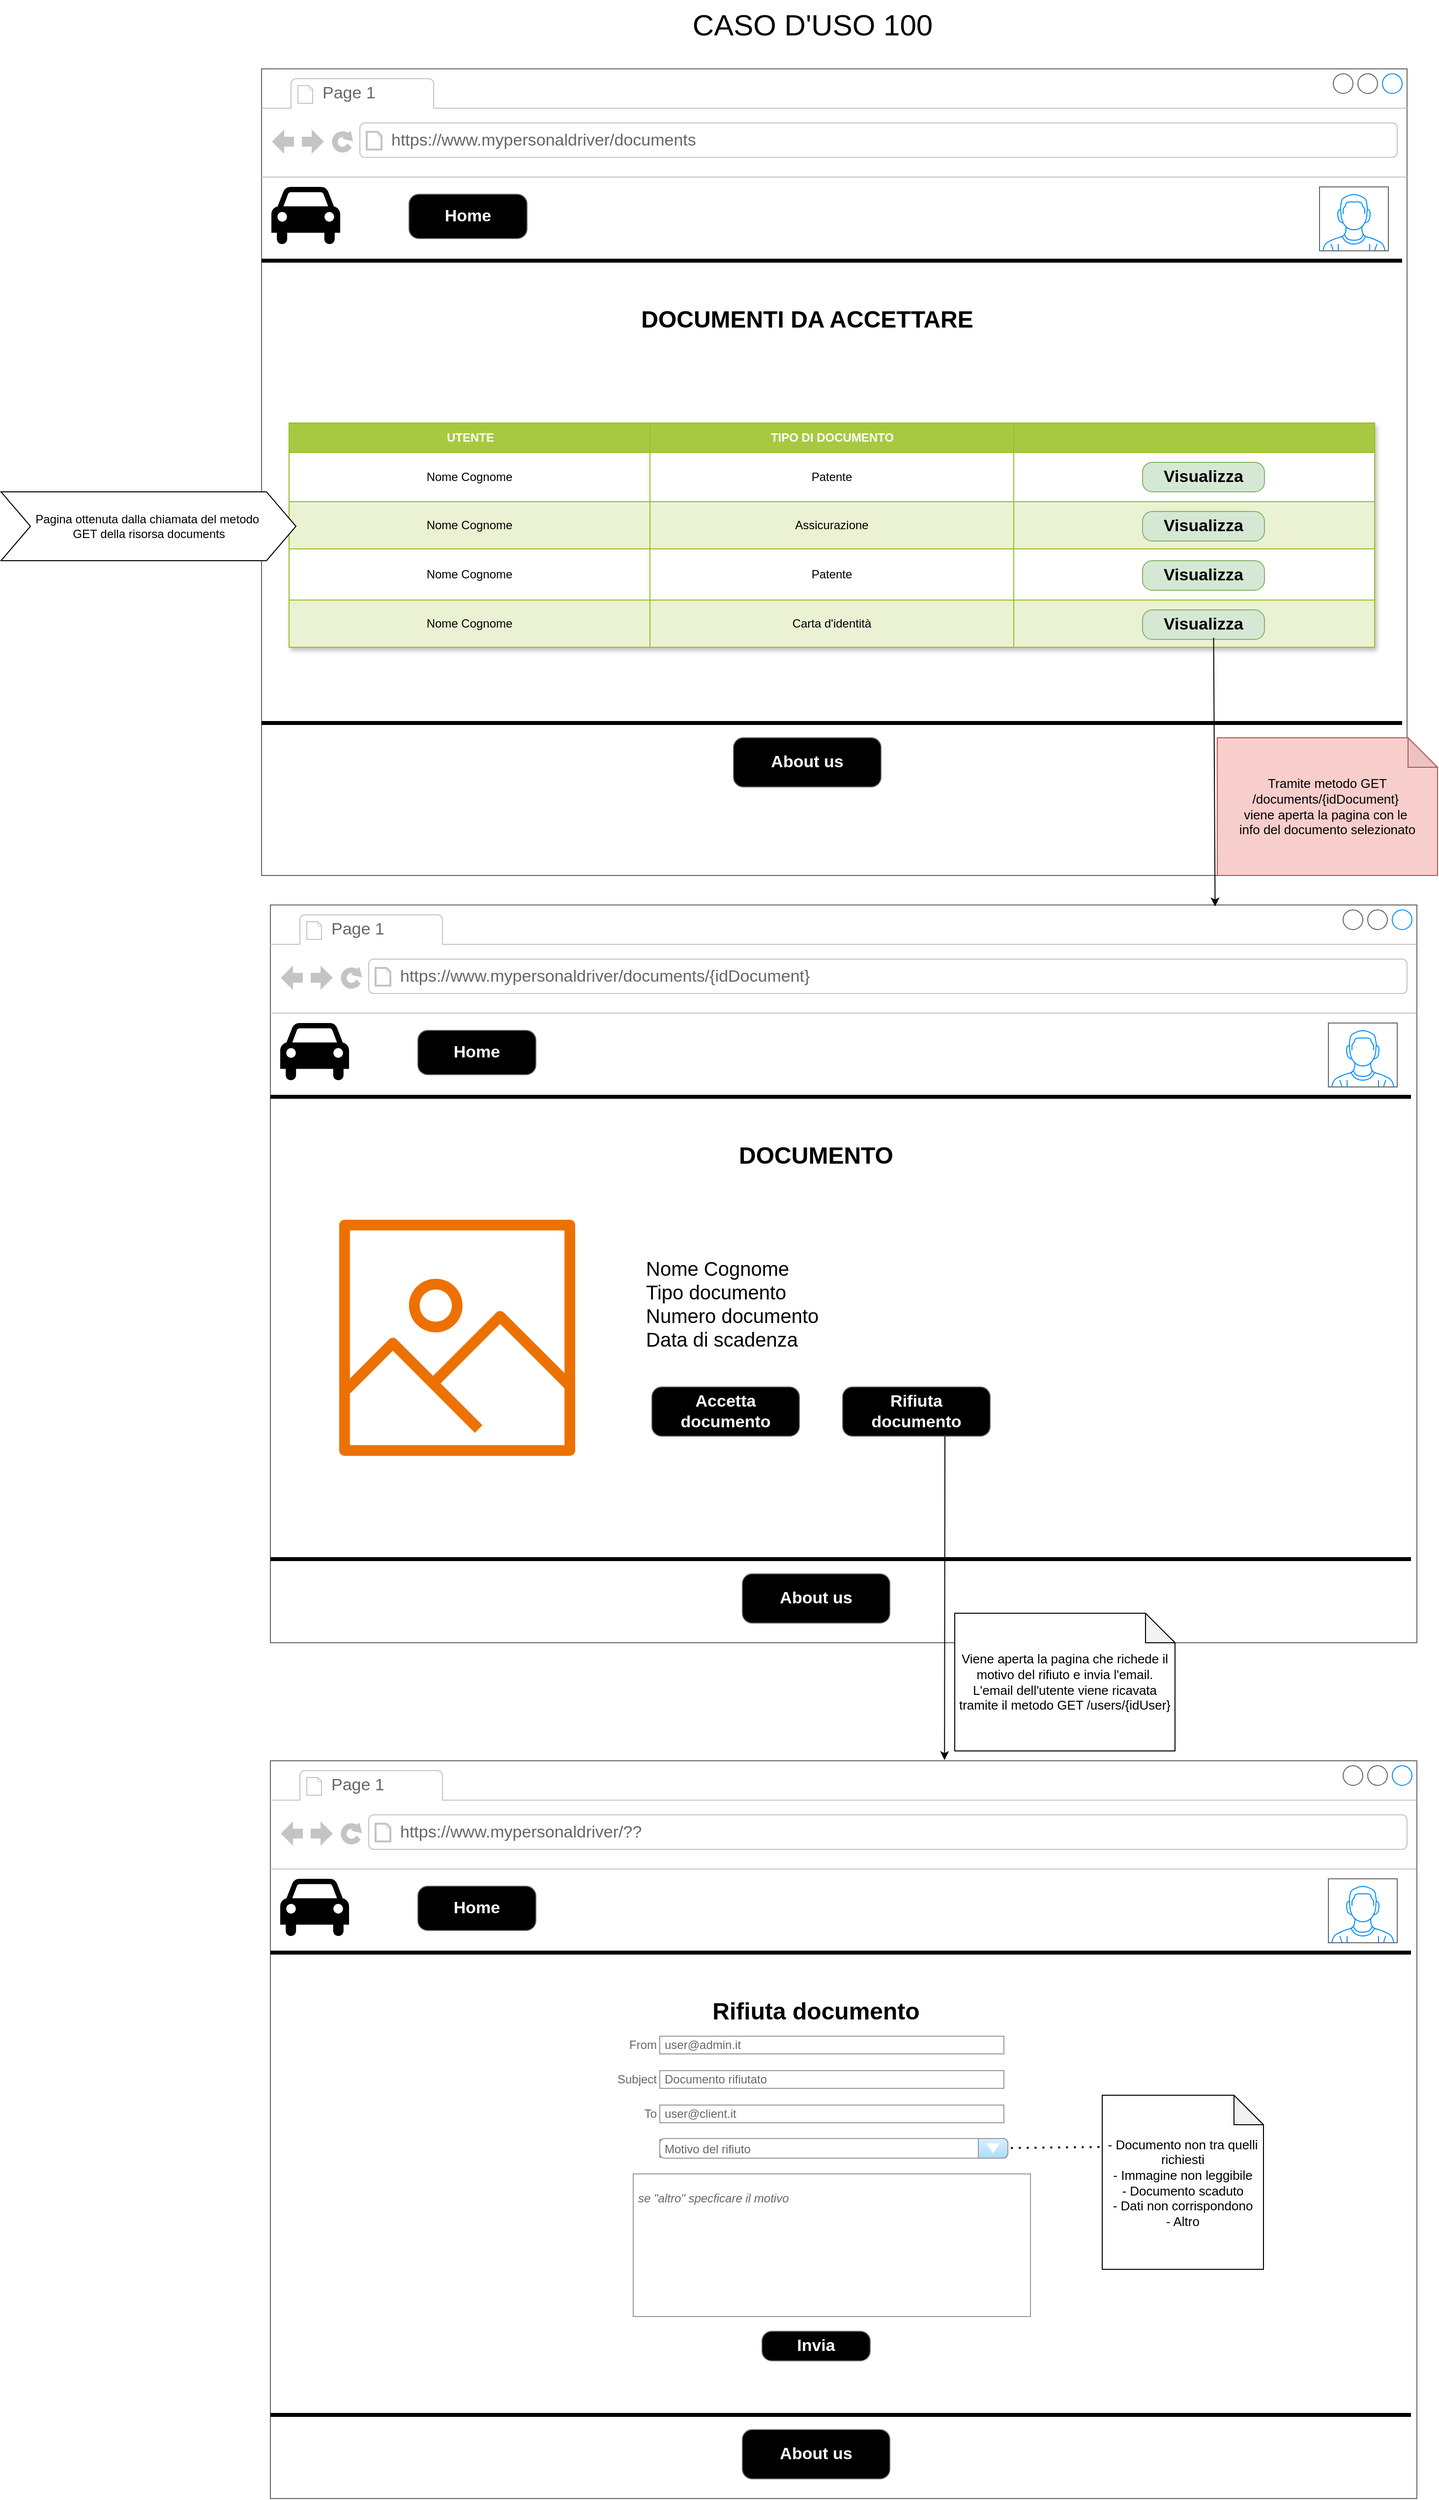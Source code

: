 <mxfile version="24.7.8">
  <diagram name="Pagina-1" id="dlaFQ3_MSa_BSadidM6w">
    <mxGraphModel dx="2336" dy="2049" grid="1" gridSize="10" guides="1" tooltips="1" connect="1" arrows="1" fold="1" page="1" pageScale="1" pageWidth="827" pageHeight="1169" math="0" shadow="0">
      <root>
        <mxCell id="0" />
        <mxCell id="1" parent="0" />
        <mxCell id="kRAPPfYNKx1Qib04YP8S-1" value="" style="strokeWidth=1;shadow=0;dashed=0;align=center;html=1;shape=mxgraph.mockup.containers.browserWindow;rSize=0;strokeColor=#666666;strokeColor2=#008cff;strokeColor3=#c4c4c4;mainText=,;recursiveResize=0;" vertex="1" parent="1">
          <mxGeometry x="45" y="-10" width="1165" height="820" as="geometry" />
        </mxCell>
        <mxCell id="kRAPPfYNKx1Qib04YP8S-2" value="Page 1" style="strokeWidth=1;shadow=0;dashed=0;align=center;html=1;shape=mxgraph.mockup.containers.anchor;fontSize=17;fontColor=#666666;align=left;whiteSpace=wrap;" vertex="1" parent="kRAPPfYNKx1Qib04YP8S-1">
          <mxGeometry x="60" y="12" width="110" height="26" as="geometry" />
        </mxCell>
        <mxCell id="kRAPPfYNKx1Qib04YP8S-3" value="https://www.mypersonaldriver/documents" style="strokeWidth=1;shadow=0;dashed=0;align=center;html=1;shape=mxgraph.mockup.containers.anchor;rSize=0;fontSize=17;fontColor=#666666;align=left;" vertex="1" parent="kRAPPfYNKx1Qib04YP8S-1">
          <mxGeometry x="130" y="60" width="250" height="26" as="geometry" />
        </mxCell>
        <mxCell id="kRAPPfYNKx1Qib04YP8S-6" value="" style="line;strokeWidth=4;html=1;perimeter=backbonePerimeter;points=[];outlineConnect=0;" vertex="1" parent="kRAPPfYNKx1Qib04YP8S-1">
          <mxGeometry y="190" width="1160" height="10" as="geometry" />
        </mxCell>
        <mxCell id="kRAPPfYNKx1Qib04YP8S-7" value="" style="shape=mxgraph.signs.transportation.car_4;html=1;pointerEvents=1;fillColor=#000000;strokeColor=none;verticalLabelPosition=bottom;verticalAlign=top;align=center;" vertex="1" parent="kRAPPfYNKx1Qib04YP8S-1">
          <mxGeometry x="10" y="120" width="70" height="60" as="geometry" />
        </mxCell>
        <mxCell id="kRAPPfYNKx1Qib04YP8S-8" value="Home" style="strokeWidth=1;shadow=0;dashed=0;align=center;html=1;shape=mxgraph.mockup.buttons.button;strokeColor=#666666;fontColor=#ffffff;mainText=;buttonStyle=round;fontSize=17;fontStyle=1;fillColor=#000000;whiteSpace=wrap;" vertex="1" parent="kRAPPfYNKx1Qib04YP8S-1">
          <mxGeometry x="150" y="127.5" width="120" height="45" as="geometry" />
        </mxCell>
        <mxCell id="kRAPPfYNKx1Qib04YP8S-9" value="" style="line;strokeWidth=4;html=1;perimeter=backbonePerimeter;points=[];outlineConnect=0;" vertex="1" parent="kRAPPfYNKx1Qib04YP8S-1">
          <mxGeometry y="660" width="1160" height="10" as="geometry" />
        </mxCell>
        <mxCell id="kRAPPfYNKx1Qib04YP8S-10" value="About us" style="strokeWidth=1;shadow=0;dashed=0;align=center;html=1;shape=mxgraph.mockup.buttons.button;strokeColor=#666666;fontColor=#ffffff;mainText=;buttonStyle=round;fontSize=17;fontStyle=1;fillColor=#000000;whiteSpace=wrap;" vertex="1" parent="kRAPPfYNKx1Qib04YP8S-1">
          <mxGeometry x="480" y="680" width="150" height="50" as="geometry" />
        </mxCell>
        <mxCell id="kRAPPfYNKx1Qib04YP8S-17" value="" style="verticalLabelPosition=bottom;shadow=0;dashed=0;align=center;html=1;verticalAlign=top;strokeWidth=1;shape=mxgraph.mockup.containers.userMale;strokeColor=#666666;strokeColor2=#008cff;" vertex="1" parent="kRAPPfYNKx1Qib04YP8S-1">
          <mxGeometry x="1076" y="120" width="70" height="65" as="geometry" />
        </mxCell>
        <mxCell id="kRAPPfYNKx1Qib04YP8S-42" value="Assets" style="childLayout=tableLayout;recursiveResize=0;strokeColor=#98bf21;fillColor=#A7C942;shadow=1;" vertex="1" parent="kRAPPfYNKx1Qib04YP8S-1">
          <mxGeometry x="28" y="360" width="1104" height="228" as="geometry" />
        </mxCell>
        <mxCell id="kRAPPfYNKx1Qib04YP8S-43" style="shape=tableRow;horizontal=0;startSize=0;swimlaneHead=0;swimlaneBody=0;top=0;left=0;bottom=0;right=0;dropTarget=0;collapsible=0;recursiveResize=0;expand=0;fontStyle=0;strokeColor=inherit;fillColor=#ffffff;" vertex="1" parent="kRAPPfYNKx1Qib04YP8S-42">
          <mxGeometry width="1104" height="30" as="geometry" />
        </mxCell>
        <mxCell id="kRAPPfYNKx1Qib04YP8S-44" value="UTENTE" style="connectable=0;recursiveResize=0;strokeColor=inherit;fillColor=#A7C942;align=center;fontStyle=1;fontColor=#FFFFFF;html=1;" vertex="1" parent="kRAPPfYNKx1Qib04YP8S-43">
          <mxGeometry width="367" height="30" as="geometry">
            <mxRectangle width="367" height="30" as="alternateBounds" />
          </mxGeometry>
        </mxCell>
        <mxCell id="kRAPPfYNKx1Qib04YP8S-45" value="TIPO DI DOCUMENTO" style="connectable=0;recursiveResize=0;strokeColor=inherit;fillColor=#A7C942;align=center;fontStyle=1;fontColor=#FFFFFF;html=1;" vertex="1" parent="kRAPPfYNKx1Qib04YP8S-43">
          <mxGeometry x="367" width="370" height="30" as="geometry">
            <mxRectangle width="370" height="30" as="alternateBounds" />
          </mxGeometry>
        </mxCell>
        <mxCell id="kRAPPfYNKx1Qib04YP8S-46" value="" style="connectable=0;recursiveResize=0;strokeColor=inherit;fillColor=#A7C942;align=center;fontStyle=1;fontColor=#FFFFFF;html=1;" vertex="1" parent="kRAPPfYNKx1Qib04YP8S-43">
          <mxGeometry x="737" width="367" height="30" as="geometry">
            <mxRectangle width="367" height="30" as="alternateBounds" />
          </mxGeometry>
        </mxCell>
        <mxCell id="kRAPPfYNKx1Qib04YP8S-47" value="" style="shape=tableRow;horizontal=0;startSize=0;swimlaneHead=0;swimlaneBody=0;top=0;left=0;bottom=0;right=0;dropTarget=0;collapsible=0;recursiveResize=0;expand=0;fontStyle=0;strokeColor=inherit;fillColor=#ffffff;" vertex="1" parent="kRAPPfYNKx1Qib04YP8S-42">
          <mxGeometry y="30" width="1104" height="50" as="geometry" />
        </mxCell>
        <mxCell id="kRAPPfYNKx1Qib04YP8S-48" value="Nome Cognome" style="connectable=0;recursiveResize=0;strokeColor=inherit;fillColor=inherit;align=center;whiteSpace=wrap;html=1;" vertex="1" parent="kRAPPfYNKx1Qib04YP8S-47">
          <mxGeometry width="367" height="50" as="geometry">
            <mxRectangle width="367" height="50" as="alternateBounds" />
          </mxGeometry>
        </mxCell>
        <mxCell id="kRAPPfYNKx1Qib04YP8S-49" value="Patente" style="connectable=0;recursiveResize=0;strokeColor=inherit;fillColor=inherit;align=center;whiteSpace=wrap;html=1;" vertex="1" parent="kRAPPfYNKx1Qib04YP8S-47">
          <mxGeometry x="367" width="370" height="50" as="geometry">
            <mxRectangle width="370" height="50" as="alternateBounds" />
          </mxGeometry>
        </mxCell>
        <mxCell id="kRAPPfYNKx1Qib04YP8S-50" value="" style="connectable=0;recursiveResize=0;strokeColor=inherit;fillColor=inherit;align=center;whiteSpace=wrap;html=1;" vertex="1" parent="kRAPPfYNKx1Qib04YP8S-47">
          <mxGeometry x="737" width="367" height="50" as="geometry">
            <mxRectangle width="367" height="50" as="alternateBounds" />
          </mxGeometry>
        </mxCell>
        <mxCell id="kRAPPfYNKx1Qib04YP8S-51" value="" style="shape=tableRow;horizontal=0;startSize=0;swimlaneHead=0;swimlaneBody=0;top=0;left=0;bottom=0;right=0;dropTarget=0;collapsible=0;recursiveResize=0;expand=0;fontStyle=1;strokeColor=inherit;fillColor=#EAF2D3;" vertex="1" parent="kRAPPfYNKx1Qib04YP8S-42">
          <mxGeometry y="80" width="1104" height="48" as="geometry" />
        </mxCell>
        <mxCell id="kRAPPfYNKx1Qib04YP8S-52" value="Nome Cognome" style="connectable=0;recursiveResize=0;strokeColor=inherit;fillColor=inherit;whiteSpace=wrap;html=1;" vertex="1" parent="kRAPPfYNKx1Qib04YP8S-51">
          <mxGeometry width="367" height="48" as="geometry">
            <mxRectangle width="367" height="48" as="alternateBounds" />
          </mxGeometry>
        </mxCell>
        <mxCell id="kRAPPfYNKx1Qib04YP8S-53" value="Assicurazione" style="connectable=0;recursiveResize=0;strokeColor=inherit;fillColor=inherit;whiteSpace=wrap;html=1;" vertex="1" parent="kRAPPfYNKx1Qib04YP8S-51">
          <mxGeometry x="367" width="370" height="48" as="geometry">
            <mxRectangle width="370" height="48" as="alternateBounds" />
          </mxGeometry>
        </mxCell>
        <mxCell id="kRAPPfYNKx1Qib04YP8S-54" value="" style="connectable=0;recursiveResize=0;strokeColor=inherit;fillColor=inherit;whiteSpace=wrap;html=1;" vertex="1" parent="kRAPPfYNKx1Qib04YP8S-51">
          <mxGeometry x="737" width="367" height="48" as="geometry">
            <mxRectangle width="367" height="48" as="alternateBounds" />
          </mxGeometry>
        </mxCell>
        <mxCell id="kRAPPfYNKx1Qib04YP8S-55" value="" style="shape=tableRow;horizontal=0;startSize=0;swimlaneHead=0;swimlaneBody=0;top=0;left=0;bottom=0;right=0;dropTarget=0;collapsible=0;recursiveResize=0;expand=0;fontStyle=0;strokeColor=inherit;fillColor=#ffffff;" vertex="1" parent="kRAPPfYNKx1Qib04YP8S-42">
          <mxGeometry y="128" width="1104" height="52" as="geometry" />
        </mxCell>
        <mxCell id="kRAPPfYNKx1Qib04YP8S-56" value="Nome Cognome" style="connectable=0;recursiveResize=0;strokeColor=inherit;fillColor=inherit;fontStyle=0;align=center;whiteSpace=wrap;html=1;" vertex="1" parent="kRAPPfYNKx1Qib04YP8S-55">
          <mxGeometry width="367" height="52" as="geometry">
            <mxRectangle width="367" height="52" as="alternateBounds" />
          </mxGeometry>
        </mxCell>
        <mxCell id="kRAPPfYNKx1Qib04YP8S-57" value="Patente" style="connectable=0;recursiveResize=0;strokeColor=inherit;fillColor=inherit;fontStyle=0;align=center;whiteSpace=wrap;html=1;" vertex="1" parent="kRAPPfYNKx1Qib04YP8S-55">
          <mxGeometry x="367" width="370" height="52" as="geometry">
            <mxRectangle width="370" height="52" as="alternateBounds" />
          </mxGeometry>
        </mxCell>
        <mxCell id="kRAPPfYNKx1Qib04YP8S-58" value="" style="connectable=0;recursiveResize=0;strokeColor=inherit;fillColor=inherit;fontStyle=0;align=center;whiteSpace=wrap;html=1;" vertex="1" parent="kRAPPfYNKx1Qib04YP8S-55">
          <mxGeometry x="737" width="367" height="52" as="geometry">
            <mxRectangle width="367" height="52" as="alternateBounds" />
          </mxGeometry>
        </mxCell>
        <mxCell id="kRAPPfYNKx1Qib04YP8S-59" value="" style="shape=tableRow;horizontal=0;startSize=0;swimlaneHead=0;swimlaneBody=0;top=0;left=0;bottom=0;right=0;dropTarget=0;collapsible=0;recursiveResize=0;expand=0;fontStyle=1;strokeColor=inherit;fillColor=#EAF2D3;" vertex="1" parent="kRAPPfYNKx1Qib04YP8S-42">
          <mxGeometry y="180" width="1104" height="48" as="geometry" />
        </mxCell>
        <mxCell id="kRAPPfYNKx1Qib04YP8S-60" value="Nome Cognome" style="connectable=0;recursiveResize=0;strokeColor=inherit;fillColor=inherit;whiteSpace=wrap;html=1;" vertex="1" parent="kRAPPfYNKx1Qib04YP8S-59">
          <mxGeometry width="367" height="48" as="geometry">
            <mxRectangle width="367" height="48" as="alternateBounds" />
          </mxGeometry>
        </mxCell>
        <mxCell id="kRAPPfYNKx1Qib04YP8S-61" value="Carta d&#39;identità" style="connectable=0;recursiveResize=0;strokeColor=inherit;fillColor=inherit;whiteSpace=wrap;html=1;" vertex="1" parent="kRAPPfYNKx1Qib04YP8S-59">
          <mxGeometry x="367" width="370" height="48" as="geometry">
            <mxRectangle width="370" height="48" as="alternateBounds" />
          </mxGeometry>
        </mxCell>
        <mxCell id="kRAPPfYNKx1Qib04YP8S-62" value="" style="connectable=0;recursiveResize=0;strokeColor=inherit;fillColor=inherit;whiteSpace=wrap;html=1;" vertex="1" parent="kRAPPfYNKx1Qib04YP8S-59">
          <mxGeometry x="737" width="367" height="48" as="geometry">
            <mxRectangle width="367" height="48" as="alternateBounds" />
          </mxGeometry>
        </mxCell>
        <mxCell id="kRAPPfYNKx1Qib04YP8S-63" value="&lt;b&gt;&lt;font style=&quot;font-size: 24px;&quot;&gt;DOCUMENTI DA ACCETTARE&lt;/font&gt;&lt;/b&gt;" style="text;html=1;align=center;verticalAlign=middle;whiteSpace=wrap;rounded=0;" vertex="1" parent="kRAPPfYNKx1Qib04YP8S-1">
          <mxGeometry x="378" y="240" width="354" height="30" as="geometry" />
        </mxCell>
        <mxCell id="kRAPPfYNKx1Qib04YP8S-64" value="Visualizza" style="strokeWidth=1;shadow=0;dashed=0;align=center;html=1;shape=mxgraph.mockup.buttons.button;strokeColor=#82b366;mainText=;buttonStyle=round;fontSize=17;fontStyle=1;fillColor=#d5e8d4;whiteSpace=wrap;" vertex="1" parent="kRAPPfYNKx1Qib04YP8S-1">
          <mxGeometry x="896" y="400" width="124" height="30" as="geometry" />
        </mxCell>
        <mxCell id="kRAPPfYNKx1Qib04YP8S-65" value="Visualizza" style="strokeWidth=1;shadow=0;dashed=0;align=center;html=1;shape=mxgraph.mockup.buttons.button;strokeColor=#82b366;mainText=;buttonStyle=round;fontSize=17;fontStyle=1;fillColor=#d5e8d4;whiteSpace=wrap;" vertex="1" parent="kRAPPfYNKx1Qib04YP8S-1">
          <mxGeometry x="896" y="450" width="124" height="30" as="geometry" />
        </mxCell>
        <mxCell id="kRAPPfYNKx1Qib04YP8S-66" value="Visualizza" style="strokeWidth=1;shadow=0;dashed=0;align=center;html=1;shape=mxgraph.mockup.buttons.button;strokeColor=#82b366;mainText=;buttonStyle=round;fontSize=17;fontStyle=1;fillColor=#d5e8d4;whiteSpace=wrap;" vertex="1" parent="kRAPPfYNKx1Qib04YP8S-1">
          <mxGeometry x="896" y="500" width="124" height="30" as="geometry" />
        </mxCell>
        <mxCell id="kRAPPfYNKx1Qib04YP8S-67" value="Visualizza" style="strokeWidth=1;shadow=0;dashed=0;align=center;html=1;shape=mxgraph.mockup.buttons.button;strokeColor=#82b366;mainText=;buttonStyle=round;fontSize=17;fontStyle=1;fillColor=#d5e8d4;whiteSpace=wrap;" vertex="1" parent="kRAPPfYNKx1Qib04YP8S-1">
          <mxGeometry x="896" y="550" width="124" height="30" as="geometry" />
        </mxCell>
        <mxCell id="kRAPPfYNKx1Qib04YP8S-106" value="&lt;font style=&quot;font-size: 13px;&quot;&gt;Tramite metodo GET /documents/{idDocument}&amp;nbsp;&lt;/font&gt;&lt;div style=&quot;font-size: 13px;&quot;&gt;&lt;font style=&quot;font-size: 13px;&quot;&gt;viene aperta la pagina con le&amp;nbsp;&lt;/font&gt;&lt;/div&gt;&lt;div style=&quot;font-size: 13px;&quot;&gt;&lt;font style=&quot;font-size: 13px;&quot;&gt;info del documento selezionato&lt;/font&gt;&lt;/div&gt;" style="shape=note;whiteSpace=wrap;html=1;backgroundOutline=1;darkOpacity=0.05;fillColor=#f8cecc;strokeColor=#b85450;" vertex="1" parent="kRAPPfYNKx1Qib04YP8S-1">
          <mxGeometry x="972" y="680" width="224" height="140" as="geometry" />
        </mxCell>
        <mxCell id="kRAPPfYNKx1Qib04YP8S-68" value="" style="strokeWidth=1;shadow=0;dashed=0;align=center;html=1;shape=mxgraph.mockup.containers.browserWindow;rSize=0;strokeColor=#666666;strokeColor2=#008cff;strokeColor3=#c4c4c4;mainText=,;recursiveResize=0;" vertex="1" parent="1">
          <mxGeometry x="54" y="840" width="1166" height="750" as="geometry" />
        </mxCell>
        <mxCell id="kRAPPfYNKx1Qib04YP8S-69" value="Page 1" style="strokeWidth=1;shadow=0;dashed=0;align=center;html=1;shape=mxgraph.mockup.containers.anchor;fontSize=17;fontColor=#666666;align=left;whiteSpace=wrap;" vertex="1" parent="kRAPPfYNKx1Qib04YP8S-68">
          <mxGeometry x="60" y="12" width="110" height="26" as="geometry" />
        </mxCell>
        <mxCell id="kRAPPfYNKx1Qib04YP8S-70" value="https://www.mypersonaldriver/documents/{idDocument}" style="strokeWidth=1;shadow=0;dashed=0;align=center;html=1;shape=mxgraph.mockup.containers.anchor;rSize=0;fontSize=17;fontColor=#666666;align=left;" vertex="1" parent="kRAPPfYNKx1Qib04YP8S-68">
          <mxGeometry x="130" y="60" width="250" height="26" as="geometry" />
        </mxCell>
        <mxCell id="kRAPPfYNKx1Qib04YP8S-71" value="" style="line;strokeWidth=4;html=1;perimeter=backbonePerimeter;points=[];outlineConnect=0;" vertex="1" parent="kRAPPfYNKx1Qib04YP8S-68">
          <mxGeometry y="190" width="1160" height="10" as="geometry" />
        </mxCell>
        <mxCell id="kRAPPfYNKx1Qib04YP8S-72" value="" style="shape=mxgraph.signs.transportation.car_4;html=1;pointerEvents=1;fillColor=#000000;strokeColor=none;verticalLabelPosition=bottom;verticalAlign=top;align=center;" vertex="1" parent="kRAPPfYNKx1Qib04YP8S-68">
          <mxGeometry x="10" y="120" width="70" height="60" as="geometry" />
        </mxCell>
        <mxCell id="kRAPPfYNKx1Qib04YP8S-73" value="Home" style="strokeWidth=1;shadow=0;dashed=0;align=center;html=1;shape=mxgraph.mockup.buttons.button;strokeColor=#666666;fontColor=#ffffff;mainText=;buttonStyle=round;fontSize=17;fontStyle=1;fillColor=#000000;whiteSpace=wrap;" vertex="1" parent="kRAPPfYNKx1Qib04YP8S-68">
          <mxGeometry x="150" y="127.5" width="120" height="45" as="geometry" />
        </mxCell>
        <mxCell id="kRAPPfYNKx1Qib04YP8S-74" value="" style="line;strokeWidth=4;html=1;perimeter=backbonePerimeter;points=[];outlineConnect=0;" vertex="1" parent="kRAPPfYNKx1Qib04YP8S-68">
          <mxGeometry y="660" width="1160" height="10" as="geometry" />
        </mxCell>
        <mxCell id="kRAPPfYNKx1Qib04YP8S-75" value="About us" style="strokeWidth=1;shadow=0;dashed=0;align=center;html=1;shape=mxgraph.mockup.buttons.button;strokeColor=#666666;fontColor=#ffffff;mainText=;buttonStyle=round;fontSize=17;fontStyle=1;fillColor=#000000;whiteSpace=wrap;" vertex="1" parent="kRAPPfYNKx1Qib04YP8S-68">
          <mxGeometry x="480" y="680" width="150" height="50" as="geometry" />
        </mxCell>
        <mxCell id="kRAPPfYNKx1Qib04YP8S-76" value="" style="verticalLabelPosition=bottom;shadow=0;dashed=0;align=center;html=1;verticalAlign=top;strokeWidth=1;shape=mxgraph.mockup.containers.userMale;strokeColor=#666666;strokeColor2=#008cff;" vertex="1" parent="kRAPPfYNKx1Qib04YP8S-68">
          <mxGeometry x="1076" y="120" width="70" height="65" as="geometry" />
        </mxCell>
        <mxCell id="kRAPPfYNKx1Qib04YP8S-98" value="&lt;b&gt;&lt;font style=&quot;font-size: 24px;&quot;&gt;DOCUMENTO&lt;/font&gt;&lt;/b&gt;" style="text;html=1;align=center;verticalAlign=middle;whiteSpace=wrap;rounded=0;" vertex="1" parent="kRAPPfYNKx1Qib04YP8S-68">
          <mxGeometry x="378" y="240" width="354" height="30" as="geometry" />
        </mxCell>
        <mxCell id="kRAPPfYNKx1Qib04YP8S-109" value="" style="sketch=0;outlineConnect=0;fontColor=#232F3E;gradientColor=none;fillColor=#ED7100;strokeColor=none;dashed=0;verticalLabelPosition=bottom;verticalAlign=top;align=center;html=1;fontSize=12;fontStyle=0;aspect=fixed;pointerEvents=1;shape=mxgraph.aws4.container_registry_image;" vertex="1" parent="kRAPPfYNKx1Qib04YP8S-68">
          <mxGeometry x="70" y="320" width="240" height="240" as="geometry" />
        </mxCell>
        <mxCell id="kRAPPfYNKx1Qib04YP8S-110" value="&lt;font style=&quot;font-size: 20px;&quot;&gt;Nome Cognome&amp;nbsp;&lt;/font&gt;&lt;div style=&quot;font-size: 20px;&quot;&gt;&lt;font style=&quot;font-size: 20px;&quot;&gt;Tipo documento&lt;/font&gt;&lt;/div&gt;&lt;div style=&quot;font-size: 20px;&quot;&gt;&lt;font style=&quot;font-size: 20px;&quot;&gt;Numero documento&lt;/font&gt;&lt;/div&gt;&lt;div style=&quot;font-size: 20px;&quot;&gt;&lt;font style=&quot;font-size: 20px;&quot;&gt;Data di scadenza&lt;/font&gt;&lt;/div&gt;" style="text;html=1;align=left;verticalAlign=middle;whiteSpace=wrap;rounded=0;" vertex="1" parent="kRAPPfYNKx1Qib04YP8S-68">
          <mxGeometry x="380" y="335" width="450" height="140" as="geometry" />
        </mxCell>
        <mxCell id="kRAPPfYNKx1Qib04YP8S-111" value="Accetta documento" style="strokeWidth=1;shadow=0;dashed=0;align=center;html=1;shape=mxgraph.mockup.buttons.button;strokeColor=#666666;fontColor=#ffffff;mainText=;buttonStyle=round;fontSize=17;fontStyle=1;fillColor=#000000;whiteSpace=wrap;" vertex="1" parent="kRAPPfYNKx1Qib04YP8S-68">
          <mxGeometry x="388" y="490" width="150" height="50" as="geometry" />
        </mxCell>
        <mxCell id="kRAPPfYNKx1Qib04YP8S-112" value="Rifiuta documento" style="strokeWidth=1;shadow=0;dashed=0;align=center;html=1;shape=mxgraph.mockup.buttons.button;strokeColor=#666666;fontColor=#ffffff;mainText=;buttonStyle=round;fontSize=17;fontStyle=1;fillColor=#000000;whiteSpace=wrap;" vertex="1" parent="kRAPPfYNKx1Qib04YP8S-68">
          <mxGeometry x="582" y="490" width="150" height="50" as="geometry" />
        </mxCell>
        <mxCell id="kRAPPfYNKx1Qib04YP8S-163" value="" style="endArrow=classic;html=1;rounded=0;exitX=0.583;exitY=0.944;exitDx=0;exitDy=0;exitPerimeter=0;entryX=0.588;entryY=-0.001;entryDx=0;entryDy=0;entryPerimeter=0;" edge="1" parent="kRAPPfYNKx1Qib04YP8S-68" target="kRAPPfYNKx1Qib04YP8S-116">
          <mxGeometry width="50" height="50" relative="1" as="geometry">
            <mxPoint x="686" y="540" as="sourcePoint" />
            <mxPoint x="688" y="813" as="targetPoint" />
          </mxGeometry>
        </mxCell>
        <mxCell id="kRAPPfYNKx1Qib04YP8S-103" value="Pagina ottenuta dalla chiamata del metodo&amp;nbsp;&lt;div&gt;GET&amp;nbsp;&lt;span style=&quot;background-color: initial;&quot;&gt;della risorsa documents&lt;/span&gt;&lt;/div&gt;" style="html=1;shadow=0;dashed=0;align=center;verticalAlign=middle;shape=mxgraph.arrows2.arrow;dy=0;dx=30;notch=30;" vertex="1" parent="1">
          <mxGeometry x="-220" y="420" width="300" height="70" as="geometry" />
        </mxCell>
        <mxCell id="kRAPPfYNKx1Qib04YP8S-114" value="" style="endArrow=classic;html=1;rounded=0;exitX=0.583;exitY=0.944;exitDx=0;exitDy=0;exitPerimeter=0;entryX=0.824;entryY=0.002;entryDx=0;entryDy=0;entryPerimeter=0;" edge="1" parent="1" source="kRAPPfYNKx1Qib04YP8S-67" target="kRAPPfYNKx1Qib04YP8S-68">
          <mxGeometry width="50" height="50" relative="1" as="geometry">
            <mxPoint x="1020" y="560" as="sourcePoint" />
            <mxPoint x="1013" y="850" as="targetPoint" />
          </mxGeometry>
        </mxCell>
        <mxCell id="kRAPPfYNKx1Qib04YP8S-116" value="" style="strokeWidth=1;shadow=0;dashed=0;align=center;html=1;shape=mxgraph.mockup.containers.browserWindow;rSize=0;strokeColor=#666666;strokeColor2=#008cff;strokeColor3=#c4c4c4;mainText=,;recursiveResize=0;" vertex="1" parent="1">
          <mxGeometry x="54" y="1710" width="1166" height="750" as="geometry" />
        </mxCell>
        <mxCell id="kRAPPfYNKx1Qib04YP8S-117" value="Page 1" style="strokeWidth=1;shadow=0;dashed=0;align=center;html=1;shape=mxgraph.mockup.containers.anchor;fontSize=17;fontColor=#666666;align=left;whiteSpace=wrap;" vertex="1" parent="kRAPPfYNKx1Qib04YP8S-116">
          <mxGeometry x="60" y="12" width="110" height="26" as="geometry" />
        </mxCell>
        <mxCell id="kRAPPfYNKx1Qib04YP8S-118" value="https://www.mypersonaldriver/??" style="strokeWidth=1;shadow=0;dashed=0;align=center;html=1;shape=mxgraph.mockup.containers.anchor;rSize=0;fontSize=17;fontColor=#666666;align=left;" vertex="1" parent="kRAPPfYNKx1Qib04YP8S-116">
          <mxGeometry x="130" y="60" width="250" height="26" as="geometry" />
        </mxCell>
        <mxCell id="kRAPPfYNKx1Qib04YP8S-119" value="" style="line;strokeWidth=4;html=1;perimeter=backbonePerimeter;points=[];outlineConnect=0;" vertex="1" parent="kRAPPfYNKx1Qib04YP8S-116">
          <mxGeometry y="190" width="1160" height="10" as="geometry" />
        </mxCell>
        <mxCell id="kRAPPfYNKx1Qib04YP8S-120" value="" style="shape=mxgraph.signs.transportation.car_4;html=1;pointerEvents=1;fillColor=#000000;strokeColor=none;verticalLabelPosition=bottom;verticalAlign=top;align=center;" vertex="1" parent="kRAPPfYNKx1Qib04YP8S-116">
          <mxGeometry x="10" y="120" width="70" height="60" as="geometry" />
        </mxCell>
        <mxCell id="kRAPPfYNKx1Qib04YP8S-121" value="Home" style="strokeWidth=1;shadow=0;dashed=0;align=center;html=1;shape=mxgraph.mockup.buttons.button;strokeColor=#666666;fontColor=#ffffff;mainText=;buttonStyle=round;fontSize=17;fontStyle=1;fillColor=#000000;whiteSpace=wrap;" vertex="1" parent="kRAPPfYNKx1Qib04YP8S-116">
          <mxGeometry x="150" y="127.5" width="120" height="45" as="geometry" />
        </mxCell>
        <mxCell id="kRAPPfYNKx1Qib04YP8S-122" value="" style="line;strokeWidth=4;html=1;perimeter=backbonePerimeter;points=[];outlineConnect=0;" vertex="1" parent="kRAPPfYNKx1Qib04YP8S-116">
          <mxGeometry y="660" width="1160" height="10" as="geometry" />
        </mxCell>
        <mxCell id="kRAPPfYNKx1Qib04YP8S-123" value="About us" style="strokeWidth=1;shadow=0;dashed=0;align=center;html=1;shape=mxgraph.mockup.buttons.button;strokeColor=#666666;fontColor=#ffffff;mainText=;buttonStyle=round;fontSize=17;fontStyle=1;fillColor=#000000;whiteSpace=wrap;" vertex="1" parent="kRAPPfYNKx1Qib04YP8S-116">
          <mxGeometry x="480" y="680" width="150" height="50" as="geometry" />
        </mxCell>
        <mxCell id="kRAPPfYNKx1Qib04YP8S-124" value="" style="verticalLabelPosition=bottom;shadow=0;dashed=0;align=center;html=1;verticalAlign=top;strokeWidth=1;shape=mxgraph.mockup.containers.userMale;strokeColor=#666666;strokeColor2=#008cff;" vertex="1" parent="kRAPPfYNKx1Qib04YP8S-116">
          <mxGeometry x="1076" y="120" width="70" height="65" as="geometry" />
        </mxCell>
        <mxCell id="kRAPPfYNKx1Qib04YP8S-125" value="&lt;span style=&quot;font-size: 24px;&quot;&gt;&lt;b&gt;Rifiuta documento&lt;/b&gt;&lt;/span&gt;" style="text;html=1;align=center;verticalAlign=middle;whiteSpace=wrap;rounded=0;" vertex="1" parent="kRAPPfYNKx1Qib04YP8S-116">
          <mxGeometry x="378" y="240" width="354" height="30" as="geometry" />
        </mxCell>
        <mxCell id="kRAPPfYNKx1Qib04YP8S-131" value="From" style="strokeWidth=1;shadow=0;dashed=0;align=center;html=1;shape=mxgraph.mockup.forms.anchor;align=right;spacingRight=2;fontColor=#666666;" vertex="1" parent="kRAPPfYNKx1Qib04YP8S-116">
          <mxGeometry x="346" y="280" width="50" height="18" as="geometry" />
        </mxCell>
        <mxCell id="kRAPPfYNKx1Qib04YP8S-132" value="user@admin.it" style="strokeWidth=1;shadow=0;dashed=0;align=center;html=1;shape=mxgraph.mockup.forms.rrect;fillColor=#ffffff;rSize=0;fontColor=#666666;align=left;spacingLeft=3;strokeColor=#999999;" vertex="1" parent="kRAPPfYNKx1Qib04YP8S-116">
          <mxGeometry x="396" y="280" width="350" height="18" as="geometry" />
        </mxCell>
        <mxCell id="kRAPPfYNKx1Qib04YP8S-133" value="Subject" style="strokeWidth=1;shadow=0;dashed=0;align=center;html=1;shape=mxgraph.mockup.forms.anchor;align=right;spacingRight=2;fontColor=#666666;" vertex="1" parent="kRAPPfYNKx1Qib04YP8S-116">
          <mxGeometry x="346" y="315" width="50" height="18" as="geometry" />
        </mxCell>
        <mxCell id="kRAPPfYNKx1Qib04YP8S-134" value="Documento rifiutato&amp;nbsp;" style="strokeWidth=1;shadow=0;dashed=0;align=center;html=1;shape=mxgraph.mockup.forms.rrect;fillColor=#ffffff;rSize=0;fontColor=#666666;align=left;spacingLeft=3;strokeColor=#999999;" vertex="1" parent="kRAPPfYNKx1Qib04YP8S-116">
          <mxGeometry x="396" y="315" width="350" height="18" as="geometry" />
        </mxCell>
        <mxCell id="kRAPPfYNKx1Qib04YP8S-135" value="To" style="strokeWidth=1;shadow=0;dashed=0;align=center;html=1;shape=mxgraph.mockup.forms.anchor;align=right;spacingRight=2;fontColor=#666666;" vertex="1" parent="kRAPPfYNKx1Qib04YP8S-116">
          <mxGeometry x="346" y="350" width="50" height="18" as="geometry" />
        </mxCell>
        <mxCell id="kRAPPfYNKx1Qib04YP8S-136" value="user@client.it" style="strokeWidth=1;shadow=0;dashed=0;align=center;html=1;shape=mxgraph.mockup.forms.rrect;fillColor=#ffffff;rSize=0;fontColor=#666666;align=left;spacingLeft=3;strokeColor=#999999;" vertex="1" parent="kRAPPfYNKx1Qib04YP8S-116">
          <mxGeometry x="396" y="350" width="350" height="18" as="geometry" />
        </mxCell>
        <mxCell id="kRAPPfYNKx1Qib04YP8S-138" value="" style="strokeWidth=1;shadow=0;dashed=0;align=center;html=1;shape=mxgraph.mockup.forms.rrect;fillColor=#ffffff;rSize=0;fontColor=#666666;align=left;spacingLeft=3;strokeColor=#999999;" vertex="1" parent="kRAPPfYNKx1Qib04YP8S-116">
          <mxGeometry x="396" y="385" width="350" height="18" as="geometry" />
        </mxCell>
        <mxCell id="kRAPPfYNKx1Qib04YP8S-141" value="&lt;div style=&quot;text-align: justify; line-height: 310%;&quot;&gt;&lt;i style=&quot;background-color: initial;&quot;&gt;se &quot;altro&quot; specficare il motivo&lt;/i&gt;&lt;/div&gt;" style="strokeWidth=1;shadow=0;dashed=0;align=center;html=1;shape=mxgraph.mockup.forms.rrect;fillColor=#ffffff;rSize=0;fontColor=#666666;align=left;spacingLeft=3;strokeColor=#999999;verticalAlign=top;whiteSpace=wrap;" vertex="1" parent="kRAPPfYNKx1Qib04YP8S-116">
          <mxGeometry x="369" y="420" width="404" height="145" as="geometry" />
        </mxCell>
        <mxCell id="kRAPPfYNKx1Qib04YP8S-142" value="&lt;font style=&quot;font-size: 12px;&quot;&gt;Motivo del rifiuto&lt;/font&gt;" style="strokeWidth=1;shadow=0;dashed=0;align=center;html=1;shape=mxgraph.mockup.forms.comboBox;strokeColor=#999999;fillColor=#ddeeff;align=left;fillColor2=#aaddff;mainText=;fontColor=#666666;fontSize=17;spacingLeft=3;" vertex="1" parent="kRAPPfYNKx1Qib04YP8S-116">
          <mxGeometry x="396" y="384" width="354" height="20" as="geometry" />
        </mxCell>
        <mxCell id="kRAPPfYNKx1Qib04YP8S-162" value="Invia" style="strokeWidth=1;shadow=0;dashed=0;align=center;html=1;shape=mxgraph.mockup.buttons.button;strokeColor=#666666;fontColor=#ffffff;mainText=;buttonStyle=round;fontSize=17;fontStyle=1;fillColor=#000000;whiteSpace=wrap;" vertex="1" parent="kRAPPfYNKx1Qib04YP8S-116">
          <mxGeometry x="500" y="580" width="110" height="30" as="geometry" />
        </mxCell>
        <mxCell id="kRAPPfYNKx1Qib04YP8S-165" value="&lt;span style=&quot;font-size: 13px;&quot;&gt;- Documento non tra quelli richiesti&lt;/span&gt;&lt;div&gt;&lt;span style=&quot;font-size: 13px;&quot;&gt;- Immagine non leggibile&lt;/span&gt;&lt;/div&gt;&lt;div&gt;&lt;span style=&quot;font-size: 13px;&quot;&gt;- Documento scaduto&lt;/span&gt;&lt;/div&gt;&lt;div&gt;&lt;span style=&quot;font-size: 13px;&quot;&gt;- Dati non corrispondono&lt;/span&gt;&lt;/div&gt;&lt;div&gt;&lt;span style=&quot;font-size: 13px;&quot;&gt;- Altro&lt;/span&gt;&lt;/div&gt;" style="shape=note;whiteSpace=wrap;html=1;backgroundOutline=1;darkOpacity=0.05;" vertex="1" parent="kRAPPfYNKx1Qib04YP8S-116">
          <mxGeometry x="846" y="340" width="164" height="177" as="geometry" />
        </mxCell>
        <mxCell id="kRAPPfYNKx1Qib04YP8S-168" value="" style="endArrow=none;dashed=1;html=1;dashPattern=1 3;strokeWidth=2;rounded=0;entryX=0.012;entryY=0.297;entryDx=0;entryDy=0;entryPerimeter=0;exitX=1.009;exitY=0.482;exitDx=0;exitDy=0;exitPerimeter=0;" edge="1" parent="kRAPPfYNKx1Qib04YP8S-116" source="kRAPPfYNKx1Qib04YP8S-142" target="kRAPPfYNKx1Qib04YP8S-165">
          <mxGeometry width="50" height="50" relative="1" as="geometry">
            <mxPoint x="586" y="440" as="sourcePoint" />
            <mxPoint x="636" y="390" as="targetPoint" />
          </mxGeometry>
        </mxCell>
        <mxCell id="kRAPPfYNKx1Qib04YP8S-164" value="&lt;span style=&quot;font-size: 13px;&quot;&gt;Viene aperta la pagina che richede il motivo del rifiuto e invia l&#39;email.&lt;/span&gt;&lt;div&gt;&lt;span style=&quot;font-size: 13px;&quot;&gt;L&#39;email dell&#39;utente viene ricavata tramite il metodo GET /users/{idUser}&lt;/span&gt;&lt;/div&gt;" style="shape=note;whiteSpace=wrap;html=1;backgroundOutline=1;darkOpacity=0.05;" vertex="1" parent="1">
          <mxGeometry x="750" y="1560" width="224" height="140" as="geometry" />
        </mxCell>
        <mxCell id="kRAPPfYNKx1Qib04YP8S-169" value="&lt;font style=&quot;font-size: 30px;&quot;&gt;CASO D&#39;USO 100&lt;/font&gt;" style="text;html=1;align=center;verticalAlign=middle;resizable=0;points=[];autosize=1;strokeColor=none;fillColor=none;" vertex="1" parent="1">
          <mxGeometry x="470" y="-80" width="270" height="50" as="geometry" />
        </mxCell>
      </root>
    </mxGraphModel>
  </diagram>
</mxfile>
